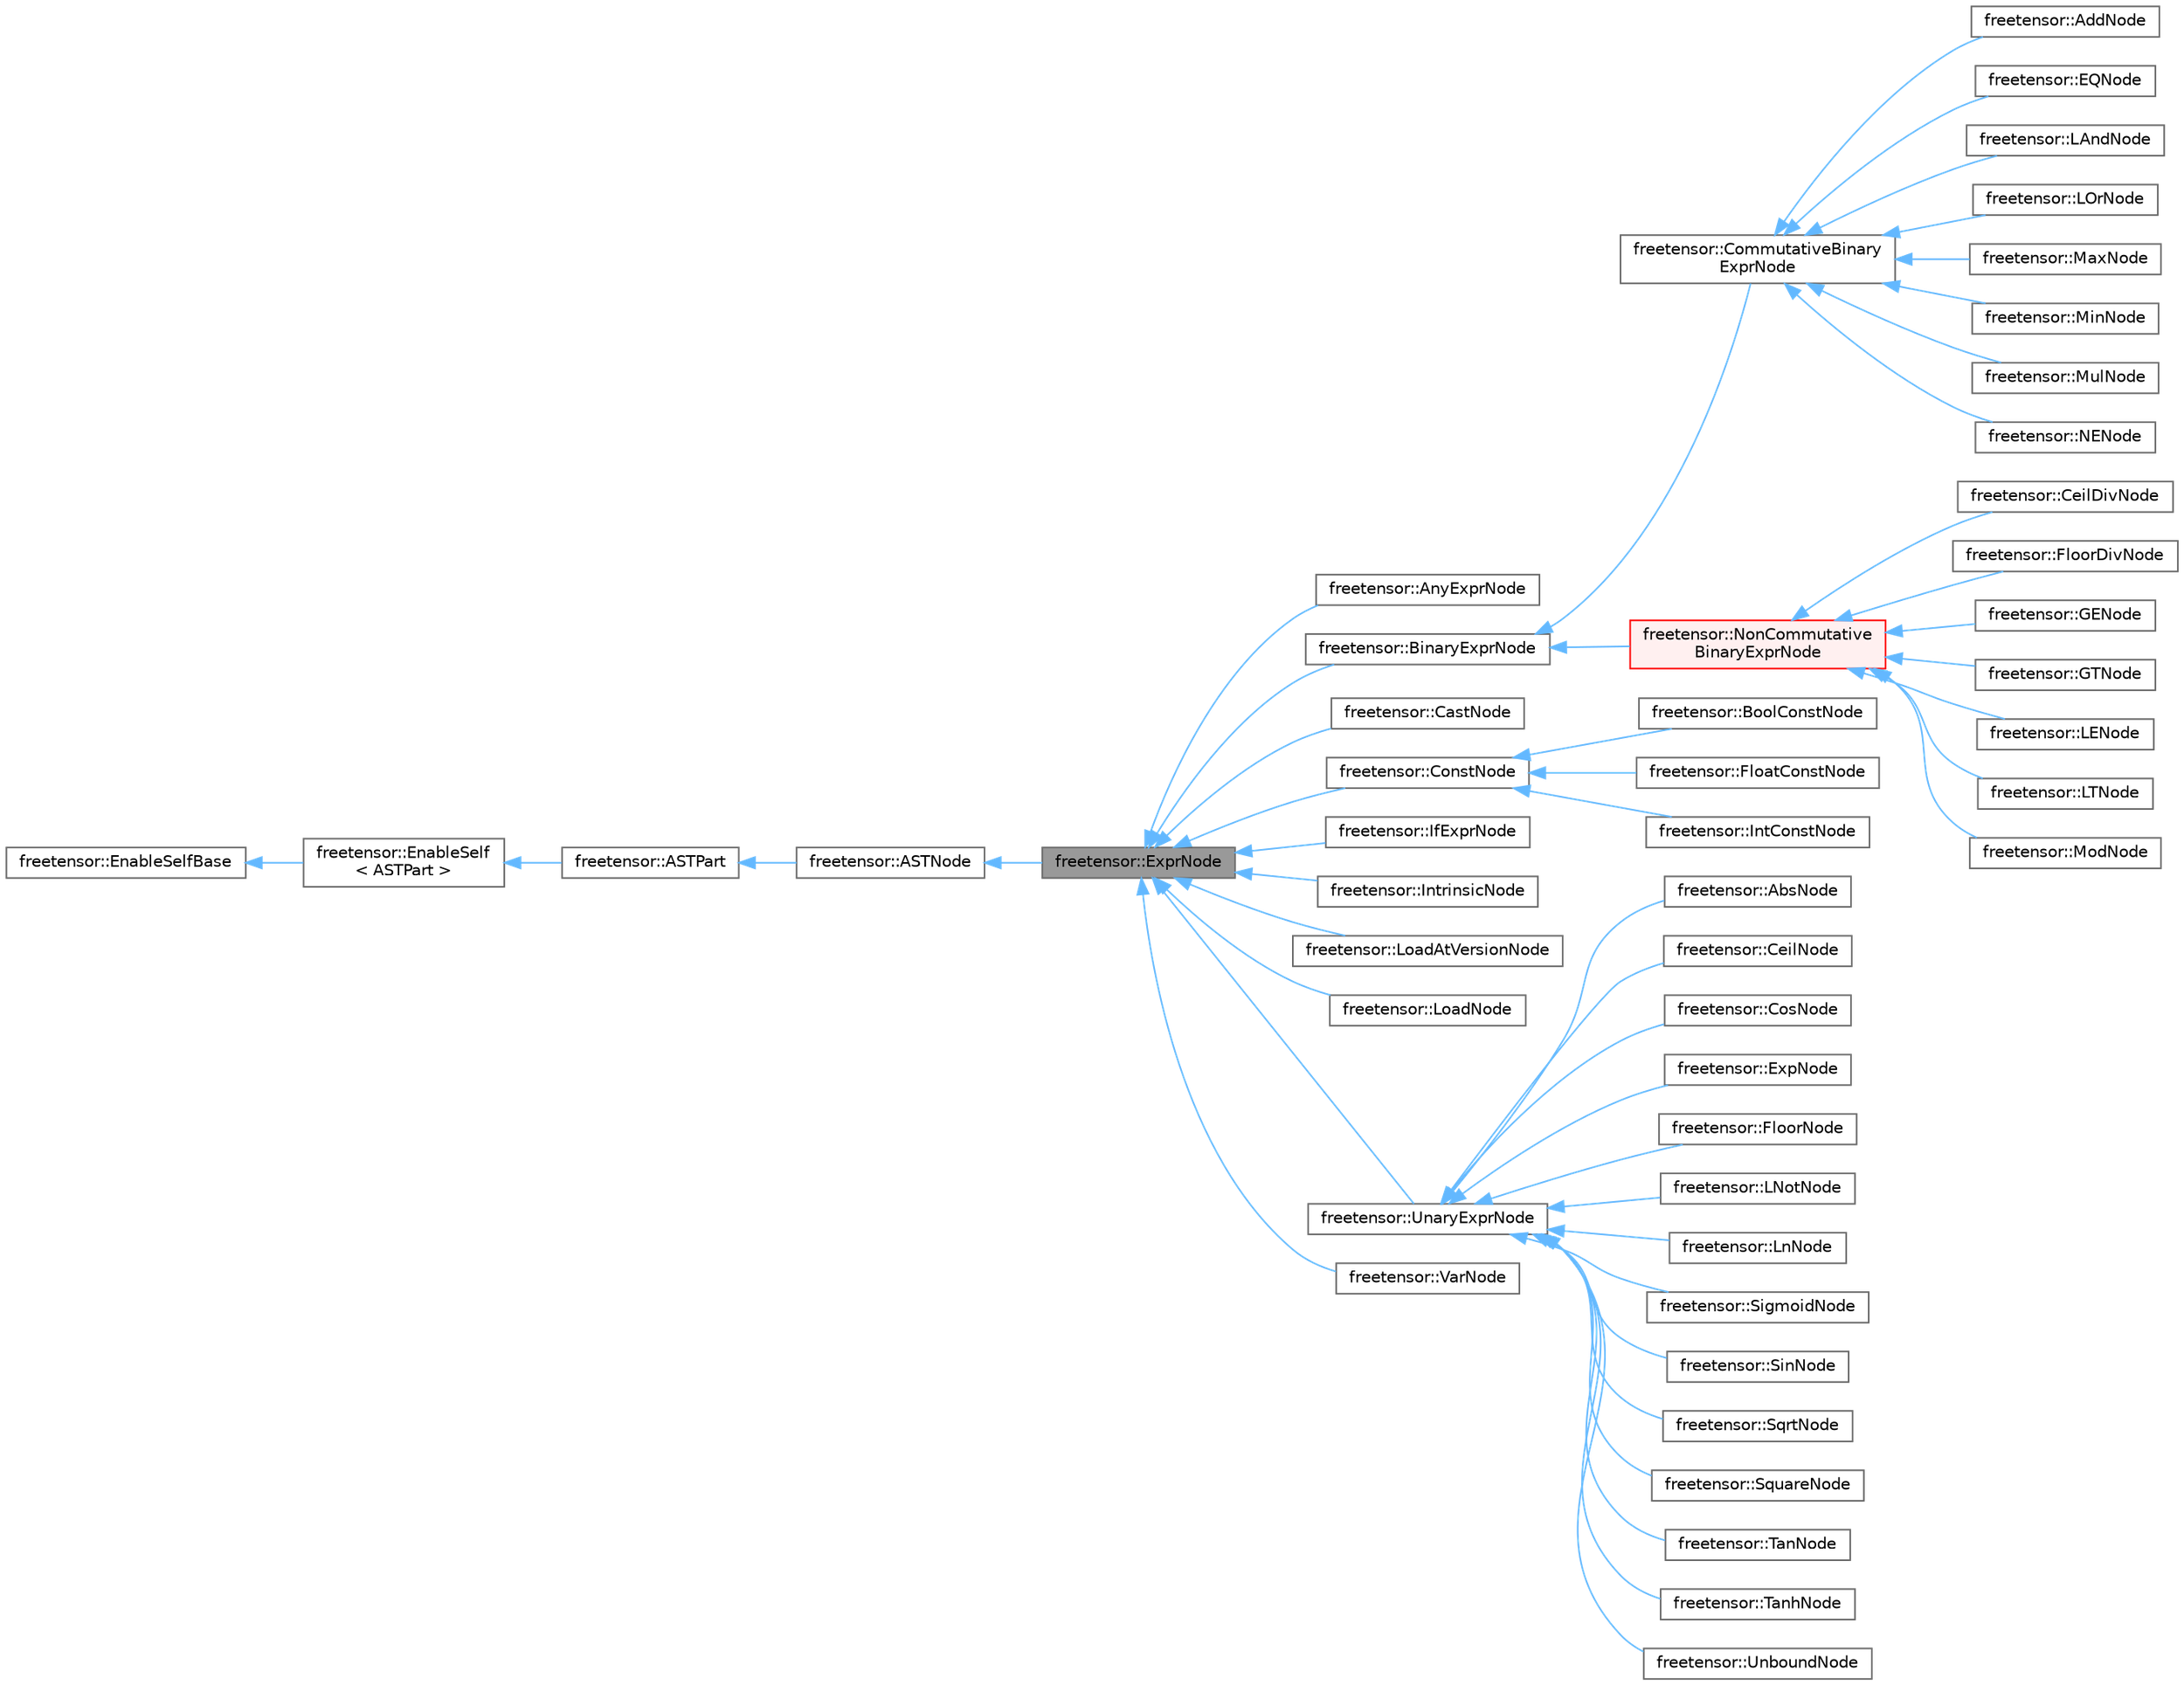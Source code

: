 digraph "freetensor::ExprNode"
{
 // LATEX_PDF_SIZE
  bgcolor="transparent";
  edge [fontname=Helvetica,fontsize=10,labelfontname=Helvetica,labelfontsize=10];
  node [fontname=Helvetica,fontsize=10,shape=box,height=0.2,width=0.4];
  rankdir="LR";
  Node1 [label="freetensor::ExprNode",height=0.2,width=0.4,color="gray40", fillcolor="grey60", style="filled", fontcolor="black",tooltip=" "];
  Node2 -> Node1 [dir="back",color="steelblue1",style="solid"];
  Node2 [label="freetensor::ASTNode",height=0.2,width=0.4,color="gray40", fillcolor="white", style="filled",URL="$classfreetensor_1_1ASTNode.html",tooltip=" "];
  Node3 -> Node2 [dir="back",color="steelblue1",style="solid"];
  Node3 [label="freetensor::ASTPart",height=0.2,width=0.4,color="gray40", fillcolor="white", style="filled",URL="$classfreetensor_1_1ASTPart.html",tooltip=" "];
  Node4 -> Node3 [dir="back",color="steelblue1",style="solid"];
  Node4 [label="freetensor::EnableSelf\l\< ASTPart \>",height=0.2,width=0.4,color="gray40", fillcolor="white", style="filled",URL="$classfreetensor_1_1EnableSelf.html",tooltip=" "];
  Node5 -> Node4 [dir="back",color="steelblue1",style="solid"];
  Node5 [label="freetensor::EnableSelfBase",height=0.2,width=0.4,color="gray40", fillcolor="white", style="filled",URL="$classfreetensor_1_1EnableSelfBase.html",tooltip=" "];
  Node1 -> Node6 [dir="back",color="steelblue1",style="solid"];
  Node6 [label="freetensor::AnyExprNode",height=0.2,width=0.4,color="gray40", fillcolor="white", style="filled",URL="$classfreetensor_1_1AnyExprNode.html",tooltip=" "];
  Node1 -> Node7 [dir="back",color="steelblue1",style="solid"];
  Node7 [label="freetensor::BinaryExprNode",height=0.2,width=0.4,color="gray40", fillcolor="white", style="filled",URL="$classfreetensor_1_1BinaryExprNode.html",tooltip=" "];
  Node7 -> Node8 [dir="back",color="steelblue1",style="solid"];
  Node8 [label="freetensor::CommutativeBinary\lExprNode",height=0.2,width=0.4,color="gray40", fillcolor="white", style="filled",URL="$classfreetensor_1_1CommutativeBinaryExprNode.html",tooltip=" "];
  Node8 -> Node9 [dir="back",color="steelblue1",style="solid"];
  Node9 [label="freetensor::AddNode",height=0.2,width=0.4,color="gray40", fillcolor="white", style="filled",URL="$classfreetensor_1_1AddNode.html",tooltip=" "];
  Node8 -> Node10 [dir="back",color="steelblue1",style="solid"];
  Node10 [label="freetensor::EQNode",height=0.2,width=0.4,color="gray40", fillcolor="white", style="filled",URL="$classfreetensor_1_1EQNode.html",tooltip=" "];
  Node8 -> Node11 [dir="back",color="steelblue1",style="solid"];
  Node11 [label="freetensor::LAndNode",height=0.2,width=0.4,color="gray40", fillcolor="white", style="filled",URL="$classfreetensor_1_1LAndNode.html",tooltip=" "];
  Node8 -> Node12 [dir="back",color="steelblue1",style="solid"];
  Node12 [label="freetensor::LOrNode",height=0.2,width=0.4,color="gray40", fillcolor="white", style="filled",URL="$classfreetensor_1_1LOrNode.html",tooltip=" "];
  Node8 -> Node13 [dir="back",color="steelblue1",style="solid"];
  Node13 [label="freetensor::MaxNode",height=0.2,width=0.4,color="gray40", fillcolor="white", style="filled",URL="$classfreetensor_1_1MaxNode.html",tooltip=" "];
  Node8 -> Node14 [dir="back",color="steelblue1",style="solid"];
  Node14 [label="freetensor::MinNode",height=0.2,width=0.4,color="gray40", fillcolor="white", style="filled",URL="$classfreetensor_1_1MinNode.html",tooltip=" "];
  Node8 -> Node15 [dir="back",color="steelblue1",style="solid"];
  Node15 [label="freetensor::MulNode",height=0.2,width=0.4,color="gray40", fillcolor="white", style="filled",URL="$classfreetensor_1_1MulNode.html",tooltip=" "];
  Node8 -> Node16 [dir="back",color="steelblue1",style="solid"];
  Node16 [label="freetensor::NENode",height=0.2,width=0.4,color="gray40", fillcolor="white", style="filled",URL="$classfreetensor_1_1NENode.html",tooltip=" "];
  Node7 -> Node17 [dir="back",color="steelblue1",style="solid"];
  Node17 [label="freetensor::NonCommutative\lBinaryExprNode",height=0.2,width=0.4,color="red", fillcolor="#FFF0F0", style="filled",URL="$classfreetensor_1_1NonCommutativeBinaryExprNode.html",tooltip=" "];
  Node17 -> Node18 [dir="back",color="steelblue1",style="solid"];
  Node18 [label="freetensor::CeilDivNode",height=0.2,width=0.4,color="gray40", fillcolor="white", style="filled",URL="$classfreetensor_1_1CeilDivNode.html",tooltip=" "];
  Node17 -> Node19 [dir="back",color="steelblue1",style="solid"];
  Node19 [label="freetensor::FloorDivNode",height=0.2,width=0.4,color="gray40", fillcolor="white", style="filled",URL="$classfreetensor_1_1FloorDivNode.html",tooltip=" "];
  Node17 -> Node20 [dir="back",color="steelblue1",style="solid"];
  Node20 [label="freetensor::GENode",height=0.2,width=0.4,color="gray40", fillcolor="white", style="filled",URL="$classfreetensor_1_1GENode.html",tooltip=" "];
  Node17 -> Node21 [dir="back",color="steelblue1",style="solid"];
  Node21 [label="freetensor::GTNode",height=0.2,width=0.4,color="gray40", fillcolor="white", style="filled",URL="$classfreetensor_1_1GTNode.html",tooltip=" "];
  Node17 -> Node22 [dir="back",color="steelblue1",style="solid"];
  Node22 [label="freetensor::LENode",height=0.2,width=0.4,color="gray40", fillcolor="white", style="filled",URL="$classfreetensor_1_1LENode.html",tooltip=" "];
  Node17 -> Node23 [dir="back",color="steelblue1",style="solid"];
  Node23 [label="freetensor::LTNode",height=0.2,width=0.4,color="gray40", fillcolor="white", style="filled",URL="$classfreetensor_1_1LTNode.html",tooltip=" "];
  Node17 -> Node24 [dir="back",color="steelblue1",style="solid"];
  Node24 [label="freetensor::ModNode",height=0.2,width=0.4,color="gray40", fillcolor="white", style="filled",URL="$classfreetensor_1_1ModNode.html",tooltip=" "];
  Node1 -> Node29 [dir="back",color="steelblue1",style="solid"];
  Node29 [label="freetensor::CastNode",height=0.2,width=0.4,color="gray40", fillcolor="white", style="filled",URL="$classfreetensor_1_1CastNode.html",tooltip=" "];
  Node1 -> Node30 [dir="back",color="steelblue1",style="solid"];
  Node30 [label="freetensor::ConstNode",height=0.2,width=0.4,color="gray40", fillcolor="white", style="filled",URL="$classfreetensor_1_1ConstNode.html",tooltip=" "];
  Node30 -> Node31 [dir="back",color="steelblue1",style="solid"];
  Node31 [label="freetensor::BoolConstNode",height=0.2,width=0.4,color="gray40", fillcolor="white", style="filled",URL="$classfreetensor_1_1BoolConstNode.html",tooltip=" "];
  Node30 -> Node32 [dir="back",color="steelblue1",style="solid"];
  Node32 [label="freetensor::FloatConstNode",height=0.2,width=0.4,color="gray40", fillcolor="white", style="filled",URL="$classfreetensor_1_1FloatConstNode.html",tooltip=" "];
  Node30 -> Node33 [dir="back",color="steelblue1",style="solid"];
  Node33 [label="freetensor::IntConstNode",height=0.2,width=0.4,color="gray40", fillcolor="white", style="filled",URL="$classfreetensor_1_1IntConstNode.html",tooltip=" "];
  Node1 -> Node34 [dir="back",color="steelblue1",style="solid"];
  Node34 [label="freetensor::IfExprNode",height=0.2,width=0.4,color="gray40", fillcolor="white", style="filled",URL="$classfreetensor_1_1IfExprNode.html",tooltip=" "];
  Node1 -> Node35 [dir="back",color="steelblue1",style="solid"];
  Node35 [label="freetensor::IntrinsicNode",height=0.2,width=0.4,color="gray40", fillcolor="white", style="filled",URL="$classfreetensor_1_1IntrinsicNode.html",tooltip=" "];
  Node1 -> Node36 [dir="back",color="steelblue1",style="solid"];
  Node36 [label="freetensor::LoadAtVersionNode",height=0.2,width=0.4,color="gray40", fillcolor="white", style="filled",URL="$classfreetensor_1_1LoadAtVersionNode.html",tooltip=" "];
  Node1 -> Node37 [dir="back",color="steelblue1",style="solid"];
  Node37 [label="freetensor::LoadNode",height=0.2,width=0.4,color="gray40", fillcolor="white", style="filled",URL="$classfreetensor_1_1LoadNode.html",tooltip=" "];
  Node1 -> Node38 [dir="back",color="steelblue1",style="solid"];
  Node38 [label="freetensor::UnaryExprNode",height=0.2,width=0.4,color="gray40", fillcolor="white", style="filled",URL="$classfreetensor_1_1UnaryExprNode.html",tooltip=" "];
  Node38 -> Node39 [dir="back",color="steelblue1",style="solid"];
  Node39 [label="freetensor::AbsNode",height=0.2,width=0.4,color="gray40", fillcolor="white", style="filled",URL="$classfreetensor_1_1AbsNode.html",tooltip=" "];
  Node38 -> Node40 [dir="back",color="steelblue1",style="solid"];
  Node40 [label="freetensor::CeilNode",height=0.2,width=0.4,color="gray40", fillcolor="white", style="filled",URL="$classfreetensor_1_1CeilNode.html",tooltip=" "];
  Node38 -> Node41 [dir="back",color="steelblue1",style="solid"];
  Node41 [label="freetensor::CosNode",height=0.2,width=0.4,color="gray40", fillcolor="white", style="filled",URL="$classfreetensor_1_1CosNode.html",tooltip=" "];
  Node38 -> Node42 [dir="back",color="steelblue1",style="solid"];
  Node42 [label="freetensor::ExpNode",height=0.2,width=0.4,color="gray40", fillcolor="white", style="filled",URL="$classfreetensor_1_1ExpNode.html",tooltip=" "];
  Node38 -> Node43 [dir="back",color="steelblue1",style="solid"];
  Node43 [label="freetensor::FloorNode",height=0.2,width=0.4,color="gray40", fillcolor="white", style="filled",URL="$classfreetensor_1_1FloorNode.html",tooltip=" "];
  Node38 -> Node44 [dir="back",color="steelblue1",style="solid"];
  Node44 [label="freetensor::LNotNode",height=0.2,width=0.4,color="gray40", fillcolor="white", style="filled",URL="$classfreetensor_1_1LNotNode.html",tooltip=" "];
  Node38 -> Node45 [dir="back",color="steelblue1",style="solid"];
  Node45 [label="freetensor::LnNode",height=0.2,width=0.4,color="gray40", fillcolor="white", style="filled",URL="$classfreetensor_1_1LnNode.html",tooltip=" "];
  Node38 -> Node46 [dir="back",color="steelblue1",style="solid"];
  Node46 [label="freetensor::SigmoidNode",height=0.2,width=0.4,color="gray40", fillcolor="white", style="filled",URL="$classfreetensor_1_1SigmoidNode.html",tooltip=" "];
  Node38 -> Node47 [dir="back",color="steelblue1",style="solid"];
  Node47 [label="freetensor::SinNode",height=0.2,width=0.4,color="gray40", fillcolor="white", style="filled",URL="$classfreetensor_1_1SinNode.html",tooltip=" "];
  Node38 -> Node48 [dir="back",color="steelblue1",style="solid"];
  Node48 [label="freetensor::SqrtNode",height=0.2,width=0.4,color="gray40", fillcolor="white", style="filled",URL="$classfreetensor_1_1SqrtNode.html",tooltip=" "];
  Node38 -> Node49 [dir="back",color="steelblue1",style="solid"];
  Node49 [label="freetensor::SquareNode",height=0.2,width=0.4,color="gray40", fillcolor="white", style="filled",URL="$classfreetensor_1_1SquareNode.html",tooltip=" "];
  Node38 -> Node50 [dir="back",color="steelblue1",style="solid"];
  Node50 [label="freetensor::TanNode",height=0.2,width=0.4,color="gray40", fillcolor="white", style="filled",URL="$classfreetensor_1_1TanNode.html",tooltip=" "];
  Node38 -> Node51 [dir="back",color="steelblue1",style="solid"];
  Node51 [label="freetensor::TanhNode",height=0.2,width=0.4,color="gray40", fillcolor="white", style="filled",URL="$classfreetensor_1_1TanhNode.html",tooltip=" "];
  Node38 -> Node52 [dir="back",color="steelblue1",style="solid"];
  Node52 [label="freetensor::UnboundNode",height=0.2,width=0.4,color="gray40", fillcolor="white", style="filled",URL="$classfreetensor_1_1UnboundNode.html",tooltip=" "];
  Node1 -> Node53 [dir="back",color="steelblue1",style="solid"];
  Node53 [label="freetensor::VarNode",height=0.2,width=0.4,color="gray40", fillcolor="white", style="filled",URL="$classfreetensor_1_1VarNode.html",tooltip=" "];
}
